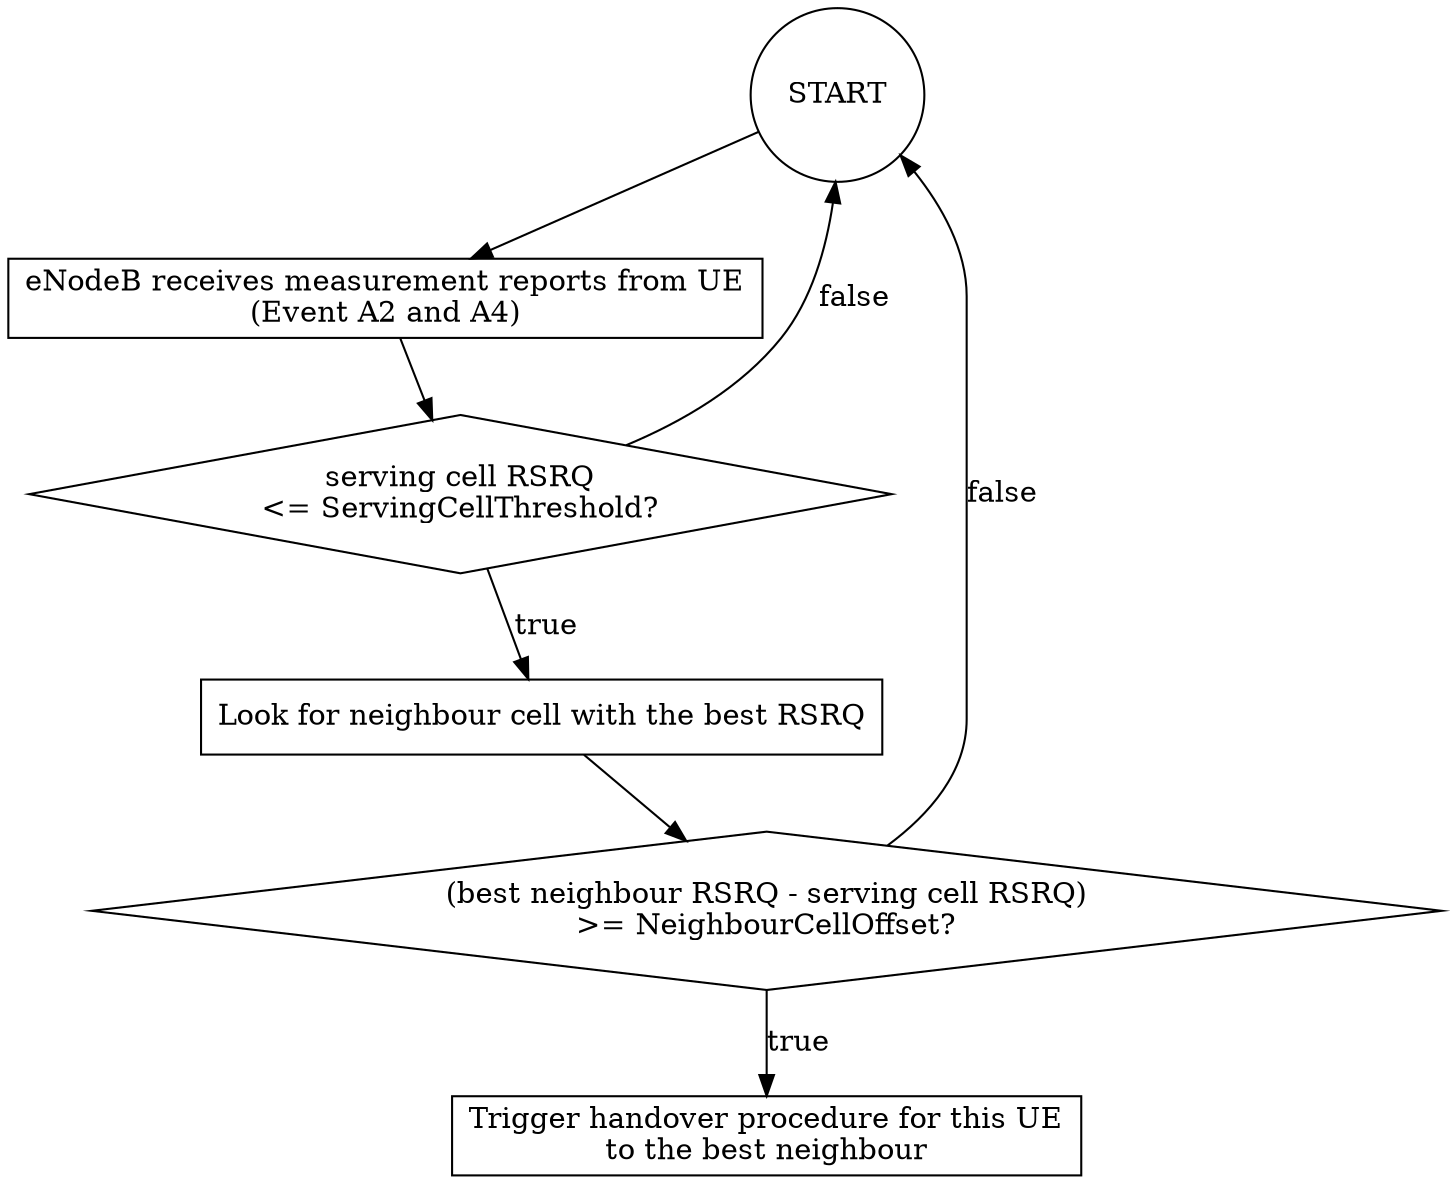 digraph LteHandoverAlgorithm {

START [shape = circle]
GET_MEASUREMENTS [shape = box,
                  label = "eNodeB receives measurement reports from UE\n(Event A2 and A4)"]
CHECK_SERVING_RSRQ [shape = diamond,
                    label = "serving cell RSRQ\n<= ServingCellThreshold?"]
LOOK_BEST_NEIGHBOUR [shape = box,
                     label = "Look for neighbour cell with the best RSRQ"]
CHECK_BEST_NEIGHBOUR [shape = diamond,
                      label = "(best neighbour RSRQ - serving cell RSRQ)\n>= NeighbourCellOffset?"]
TRIGGER_HANDOVER [shape = box,
                  label = "Trigger handover procedure for this UE\nto the best neighbour"]

START -> GET_MEASUREMENTS
GET_MEASUREMENTS -> CHECK_SERVING_RSRQ
CHECK_SERVING_RSRQ -> LOOK_BEST_NEIGHBOUR [label="true"]
CHECK_SERVING_RSRQ -> START [label="false"]
LOOK_BEST_NEIGHBOUR -> CHECK_BEST_NEIGHBOUR
CHECK_BEST_NEIGHBOUR -> TRIGGER_HANDOVER [label="true"]
CHECK_BEST_NEIGHBOUR -> START [label="false"]

}
